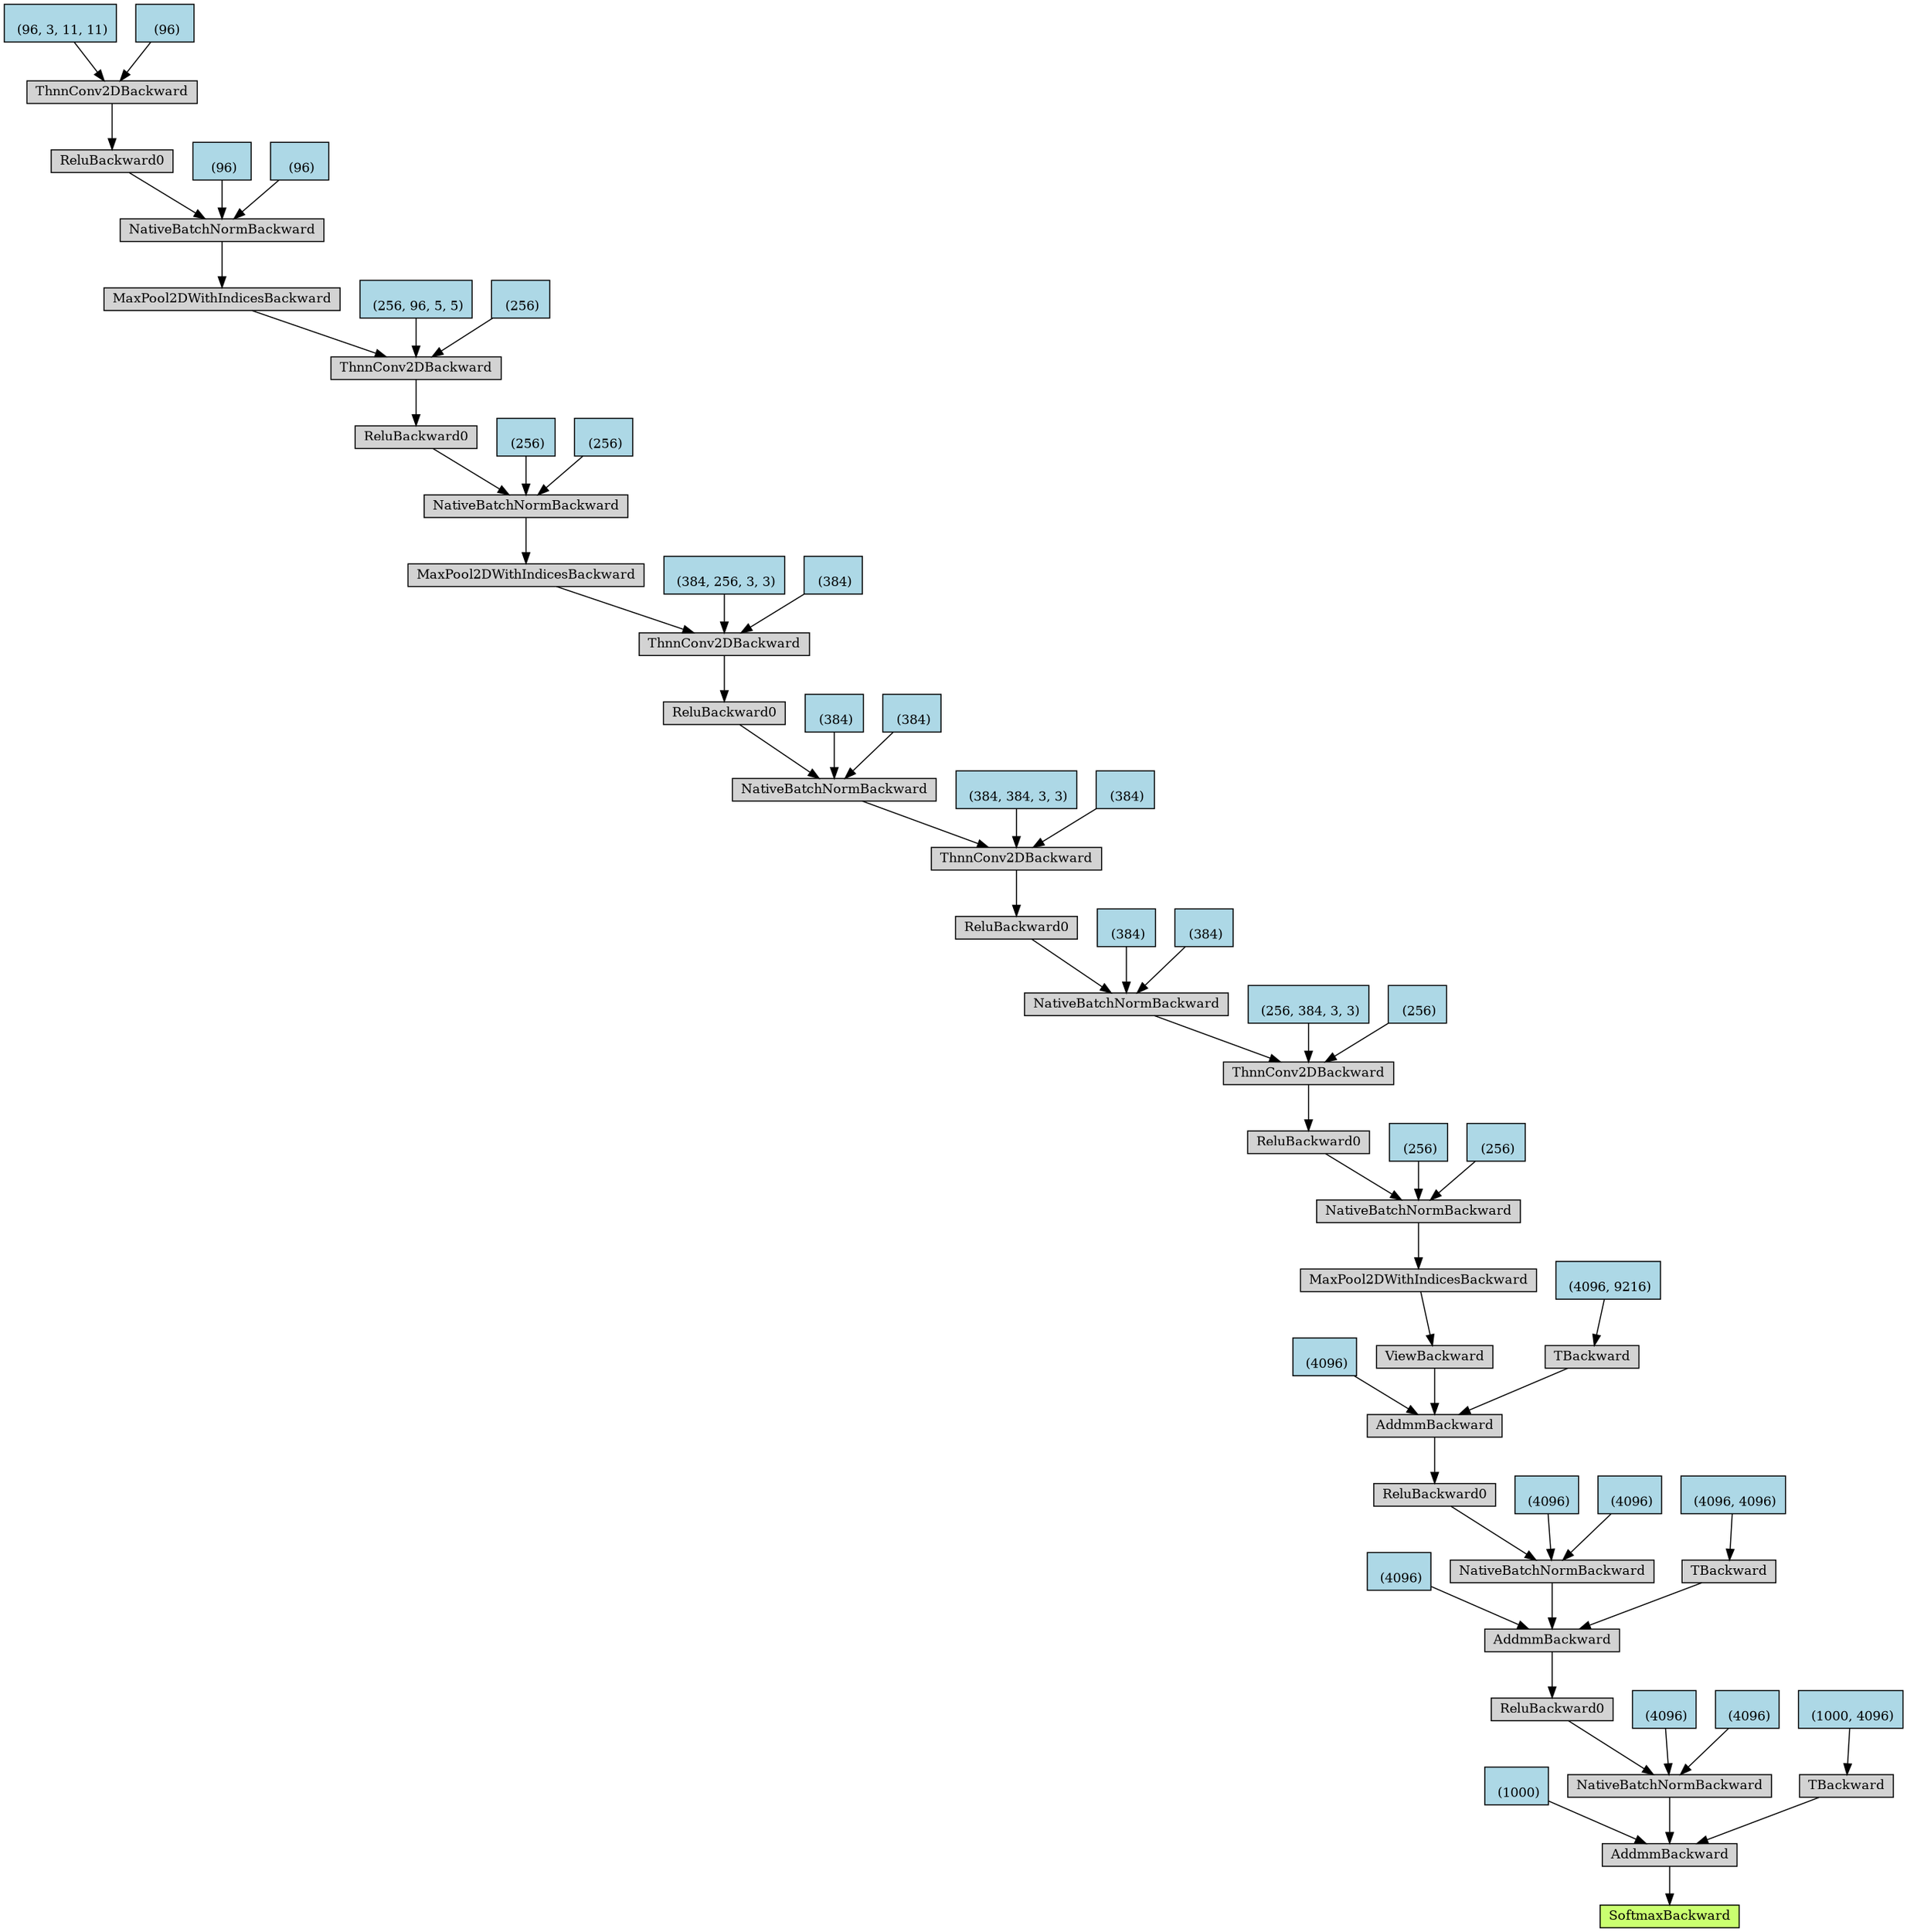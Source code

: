 digraph {
	graph [size="17.849999999999998,17.849999999999998"]
	node [align=left fontsize=12 height=0.2 ranksep=0.1 shape=box style=filled]
	2704571734792 [label=SoftmaxBackward fillcolor=darkolivegreen1]
	2704571736008 -> 2704571734792
	2704571736008 [label=AddmmBackward]
	2704571734408 -> 2704571736008
	2704571734408 [label="
 (1000)" fillcolor=lightblue]
	2704571733320 -> 2704571736008
	2704571733320 [label=NativeBatchNormBackward]
	2704571771784 -> 2704571733320
	2704571771784 [label=ReluBackward0]
	2704571995208 -> 2704571771784
	2704571995208 [label=AddmmBackward]
	2704571557256 -> 2704571995208
	2704571557256 [label="
 (4096)" fillcolor=lightblue]
	2704571558984 -> 2704571995208
	2704571558984 [label=NativeBatchNormBackward]
	2704571771848 -> 2704571558984
	2704571771848 [label=ReluBackward0]
	2704571559432 -> 2704571771848
	2704571559432 [label=AddmmBackward]
	2704053695816 -> 2704571559432
	2704053695816 [label="
 (4096)" fillcolor=lightblue]
	2704046180424 -> 2704571559432
	2704046180424 [label=ViewBackward]
	2704571558792 -> 2704046180424
	2704571558792 [label=MaxPool2DWithIndicesBackward]
	2704571584008 -> 2704571558792
	2704571584008 [label=NativeBatchNormBackward]
	2704571580680 -> 2704571584008
	2704571580680 [label=ReluBackward0]
	2704571584136 -> 2704571580680
	2704571584136 [label=ThnnConv2DBackward]
	2704571580616 -> 2704571584136
	2704571580616 [label=NativeBatchNormBackward]
	2704571581448 -> 2704571580616
	2704571581448 [label=ReluBackward0]
	2704571581000 -> 2704571581448
	2704571581000 [label=ThnnConv2DBackward]
	2704571584456 -> 2704571581000
	2704571584456 [label=NativeBatchNormBackward]
	2704571584200 -> 2704571584456
	2704571584200 [label=ReluBackward0]
	2704571581256 -> 2704571584200
	2704571581256 [label=ThnnConv2DBackward]
	2704571581960 -> 2704571581256
	2704571581960 [label=MaxPool2DWithIndicesBackward]
	2704571580936 -> 2704571581960
	2704571580936 [label=NativeBatchNormBackward]
	2704571581896 -> 2704571580936
	2704571581896 [label=ReluBackward0]
	2704571581768 -> 2704571581896
	2704571581768 [label=ThnnConv2DBackward]
	2704561885128 -> 2704571581768
	2704561885128 [label=MaxPool2DWithIndicesBackward]
	2704571742920 -> 2704561885128
	2704571742920 [label=NativeBatchNormBackward]
	2704571743752 -> 2704571742920
	2704571743752 [label=ReluBackward0]
	2704571741768 -> 2704571743752
	2704571741768 [label=ThnnConv2DBackward]
	2704571743176 -> 2704571741768
	2704571743176 [label="
 (96, 3, 11, 11)" fillcolor=lightblue]
	2704571743688 -> 2704571741768
	2704571743688 [label="
 (96)" fillcolor=lightblue]
	2704571744008 -> 2704571742920
	2704571744008 [label="
 (96)" fillcolor=lightblue]
	2704571741896 -> 2704571742920
	2704571741896 [label="
 (96)" fillcolor=lightblue]
	2704567176968 -> 2704571581768
	2704567176968 [label="
 (256, 96, 5, 5)" fillcolor=lightblue]
	2704571743944 -> 2704571581768
	2704571743944 [label="
 (256)" fillcolor=lightblue]
	2704571581320 -> 2704571580936
	2704571581320 [label="
 (256)" fillcolor=lightblue]
	2704571581576 -> 2704571580936
	2704571581576 [label="
 (256)" fillcolor=lightblue]
	2704571580744 -> 2704571581256
	2704571580744 [label="
 (384, 256, 3, 3)" fillcolor=lightblue]
	2704571581192 -> 2704571581256
	2704571581192 [label="
 (384)" fillcolor=lightblue]
	2704571581128 -> 2704571584456
	2704571581128 [label="
 (384)" fillcolor=lightblue]
	2704571584392 -> 2704571584456
	2704571584392 [label="
 (384)" fillcolor=lightblue]
	2704571583304 -> 2704571581000
	2704571583304 [label="
 (384, 384, 3, 3)" fillcolor=lightblue]
	2704571584264 -> 2704571581000
	2704571584264 [label="
 (384)" fillcolor=lightblue]
	2704571582664 -> 2704571580616
	2704571582664 [label="
 (384)" fillcolor=lightblue]
	2704571582024 -> 2704571580616
	2704571582024 [label="
 (384)" fillcolor=lightblue]
	2704571582600 -> 2704571584136
	2704571582600 [label="
 (256, 384, 3, 3)" fillcolor=lightblue]
	2704571582728 -> 2704571584136
	2704571582728 [label="
 (256)" fillcolor=lightblue]
	2704571582088 -> 2704571584008
	2704571582088 [label="
 (256)" fillcolor=lightblue]
	2704571582280 -> 2704571584008
	2704571582280 [label="
 (256)" fillcolor=lightblue]
	2704571583944 -> 2704571559432
	2704571583944 [label=TBackward]
	2704566967816 -> 2704571583944
	2704566967816 [label="
 (4096, 9216)" fillcolor=lightblue]
	2704571559560 -> 2704571558984
	2704571559560 [label="
 (4096)" fillcolor=lightblue]
	2704571556488 -> 2704571558984
	2704571556488 [label="
 (4096)" fillcolor=lightblue]
	2704571557576 -> 2704571995208
	2704571557576 [label=TBackward]
	2704571557384 -> 2704571557576
	2704571557384 [label="
 (4096, 4096)" fillcolor=lightblue]
	2704571498568 -> 2704571733320
	2704571498568 [label="
 (4096)" fillcolor=lightblue]
	2704571995272 -> 2704571733320
	2704571995272 [label="
 (4096)" fillcolor=lightblue]
	2704571735048 -> 2704571736008
	2704571735048 [label=TBackward]
	2704571996616 -> 2704571735048
	2704571996616 [label="
 (1000, 4096)" fillcolor=lightblue]
}
